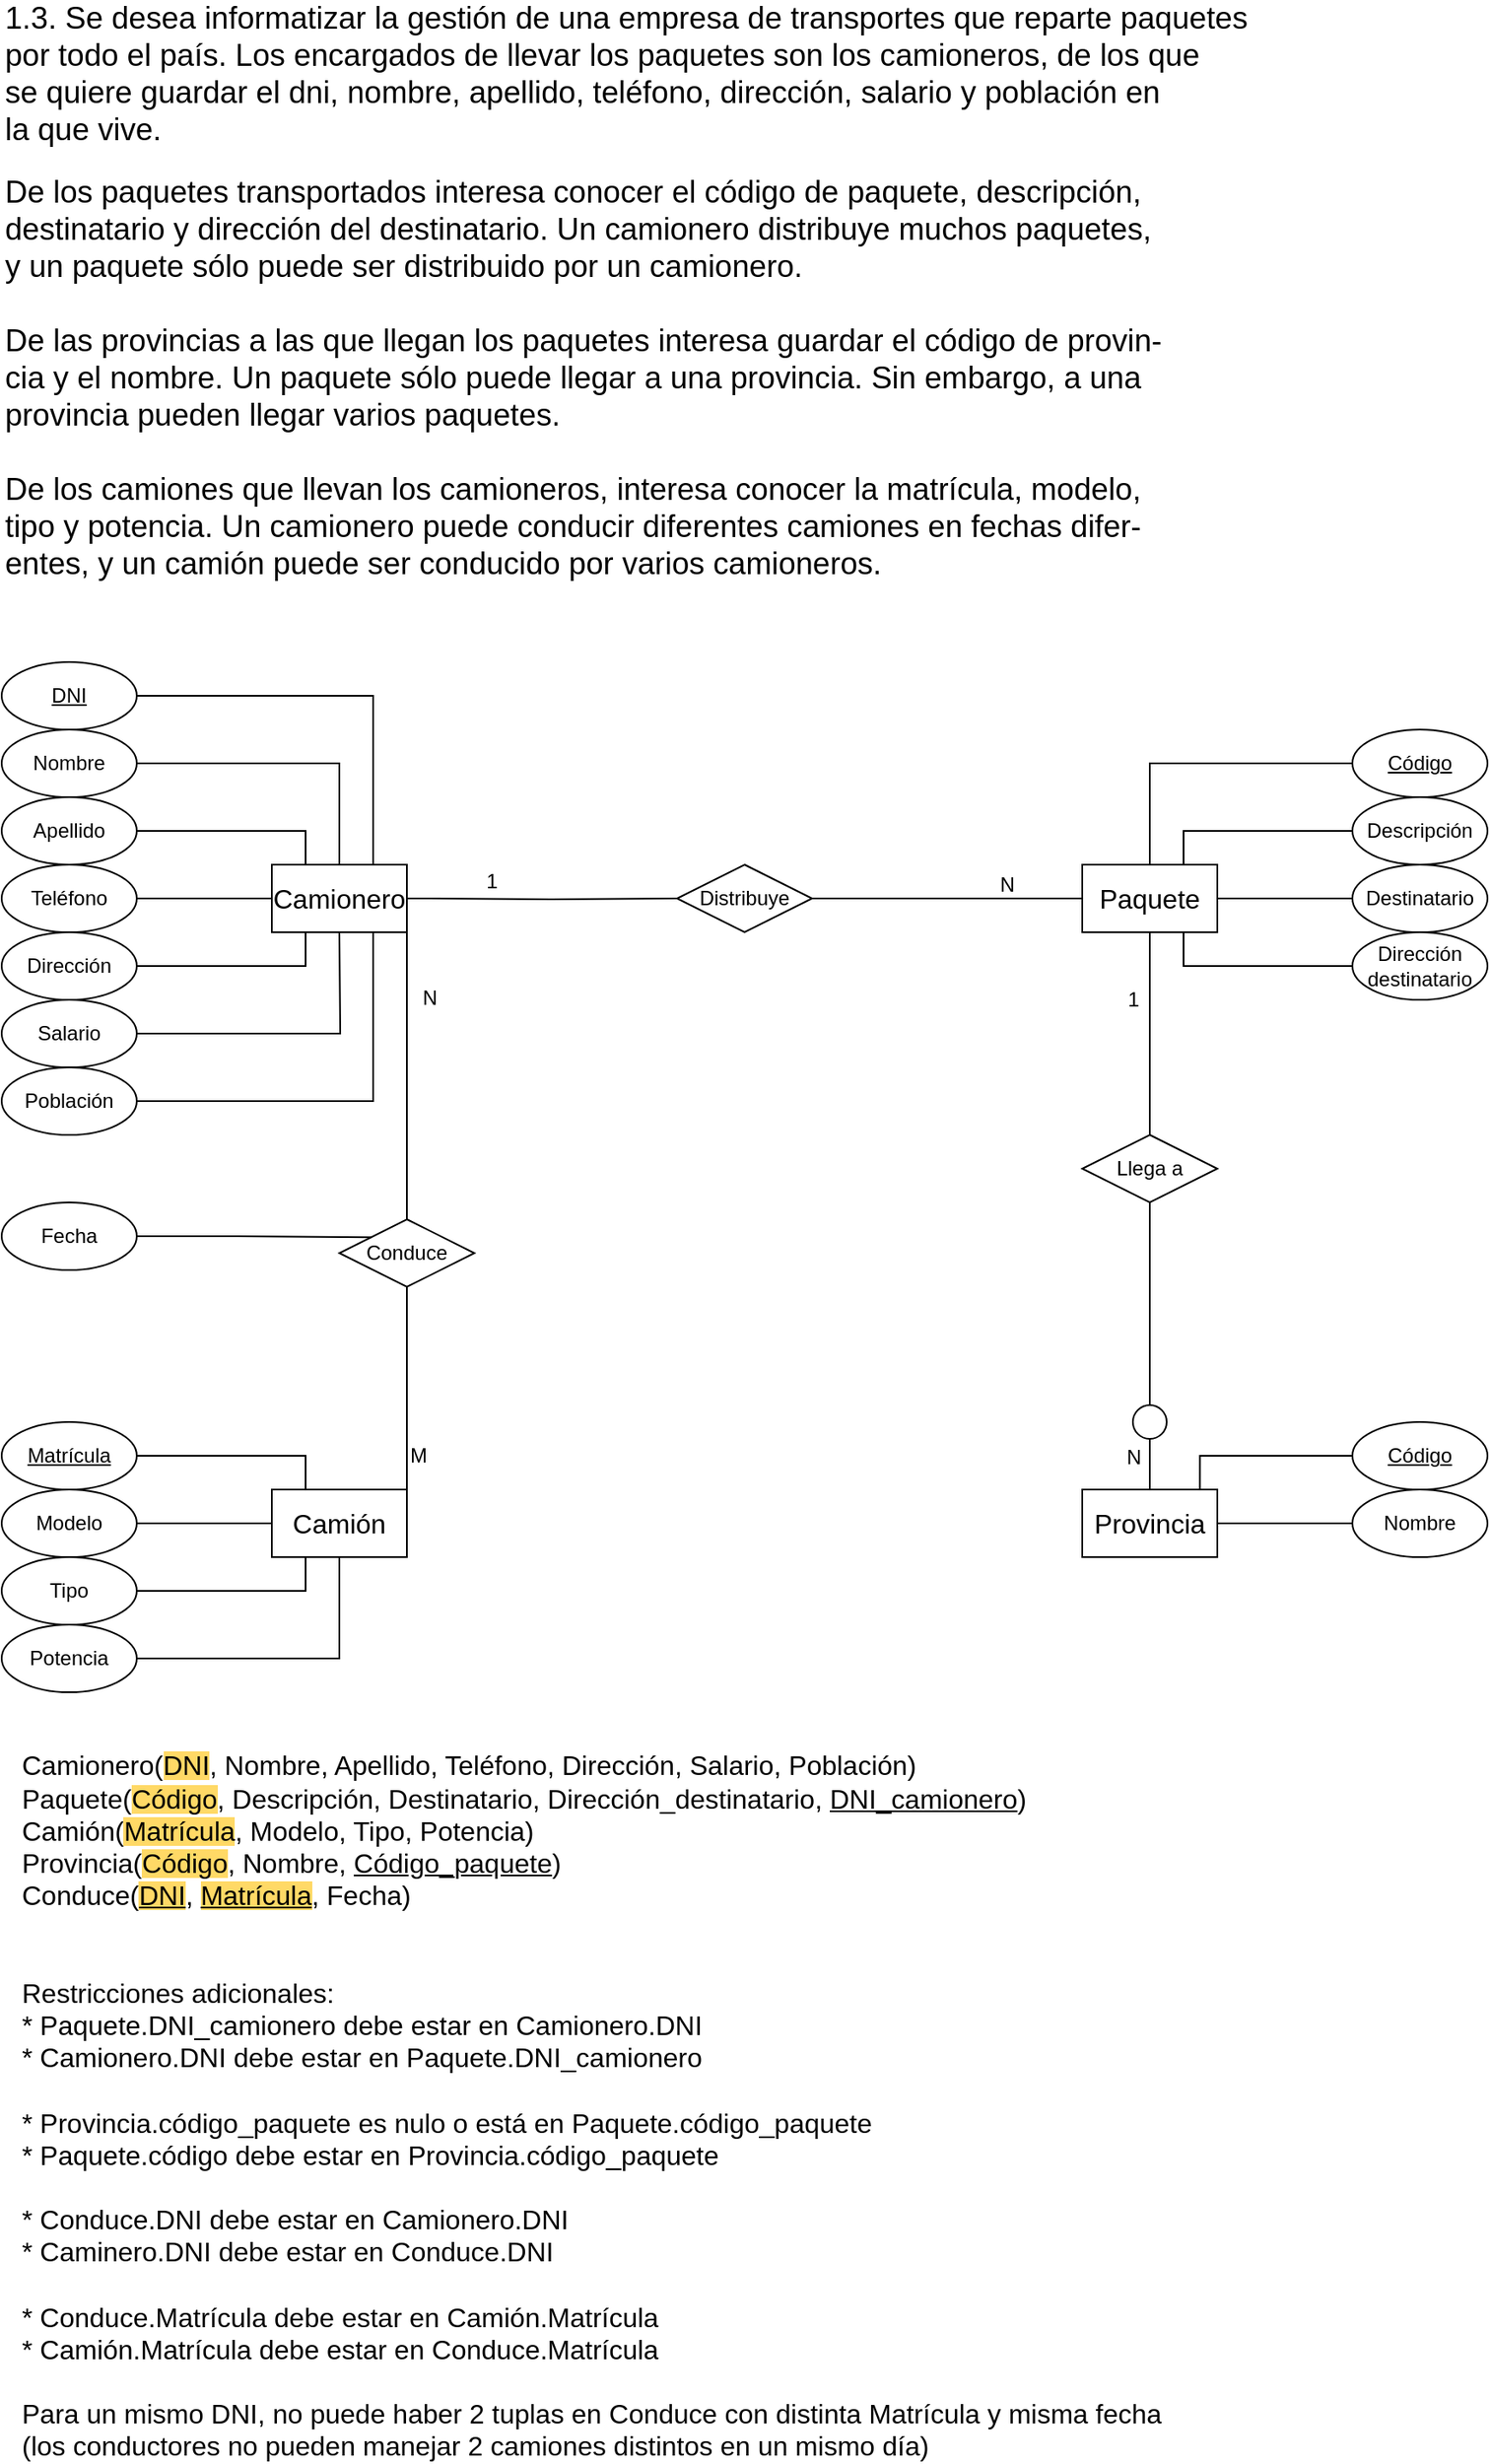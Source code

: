 <mxfile version="17.4.5" type="github">
  <diagram id="OEoAqQgyCho87mAHerYd" name="Page-1">
    <mxGraphModel dx="1663" dy="407" grid="1" gridSize="10" guides="1" tooltips="1" connect="1" arrows="1" fold="1" page="1" pageScale="1" pageWidth="850" pageHeight="1100" math="0" shadow="0">
      <root>
        <mxCell id="0" />
        <mxCell id="1" parent="0" />
        <mxCell id="uaStqOVcsycaUHKqPFSQ-1" value="&lt;div align=&quot;left&quot;&gt;&lt;span style=&quot;left: 136.86px ; top: 1065.74px ; font-size: 18.327px ; font-family: sans-serif ; transform: scalex(1.093)&quot; dir=&quot;ltr&quot;&gt;1.3.&lt;/span&gt;&lt;span style=&quot;left: 175.127px ; top: 1065.74px ; font-size: 18.327px ; font-family: sans-serif&quot; dir=&quot;ltr&quot;&gt; &lt;/span&gt;&lt;span style=&quot;left: 185.31px ; top: 1065.74px ; font-size: 18.327px ; font-family: sans-serif ; transform: scalex(0.994)&quot; dir=&quot;ltr&quot;&gt;Se desea informatizar la gestión de una empresa de transportes que reparte paquetes&lt;/span&gt;&lt;br&gt;&lt;span style=&quot;left: 185.31px ; top: 1092.3px ; font-size: 18.327px ; font-family: sans-serif ; transform: scalex(0.995)&quot; dir=&quot;ltr&quot;&gt;por todo el país. Los encargados de llevar los paquetes son los camioneros, de los que&lt;/span&gt;&lt;br&gt;&lt;span style=&quot;left: 185.31px ; top: 1118.86px ; font-size: 18.327px ; font-family: sans-serif ; transform: scalex(1.015)&quot; dir=&quot;ltr&quot;&gt;se quiere guardar el dni, nombre, apellido, teléfono, dirección, salario y población en&lt;/span&gt;&lt;br&gt;&lt;span style=&quot;left: 185.31px ; top: 1145.41px ; font-size: 18.327px ; font-family: sans-serif ; transform: scalex(0.997)&quot; dir=&quot;ltr&quot;&gt;la que vive.&lt;/span&gt;&lt;/div&gt;&lt;div align=&quot;left&quot;&gt;&lt;br&gt;&lt;span style=&quot;left: 185.31px ; top: 1171.97px ; font-size: 18.327px ; font-family: sans-serif ; transform: scalex(1.037)&quot; dir=&quot;ltr&quot;&gt;De los paquetes transportados interesa conocer el código de paquete, descripción,&lt;/span&gt;&lt;br&gt;&lt;span style=&quot;left: 185.31px ; top: 1198.52px ; font-size: 18.327px ; font-family: sans-serif ; transform: scalex(1.02)&quot; dir=&quot;ltr&quot;&gt;destinatario y dirección del destinatario. Un camionero distribuye muchos paquetes,&lt;/span&gt;&lt;br&gt;&lt;span style=&quot;left: 185.31px ; top: 1225.08px ; font-size: 18.327px ; font-family: sans-serif ; transform: scalex(1.011)&quot; dir=&quot;ltr&quot;&gt;y un paquete sólo puede ser distribuido por un camionero.&lt;/span&gt;&lt;br&gt;&lt;span style=&quot;left: 185.31px ; top: 1251.64px ; font-size: 18.327px ; font-family: sans-serif ; transform: scalex(1.02)&quot; dir=&quot;ltr&quot;&gt;&lt;br&gt;&lt;/span&gt;&lt;/div&gt;&lt;div align=&quot;left&quot;&gt;&lt;span style=&quot;left: 185.31px ; top: 1251.64px ; font-size: 18.327px ; font-family: sans-serif ; transform: scalex(1.02)&quot; dir=&quot;ltr&quot;&gt;De las provincias a las que llegan los paquetes interesa guardar el código de provin-&lt;/span&gt;&lt;br&gt;&lt;span style=&quot;left: 185.31px ; top: 1278.19px ; font-size: 18.327px ; font-family: sans-serif ; transform: scalex(1.038)&quot; dir=&quot;ltr&quot;&gt;cia y el nombre. Un paquete sólo puede llegar a una provincia. Sin embargo, a una&lt;/span&gt;&lt;br&gt;&lt;span style=&quot;left: 185.31px ; top: 1304.75px ; font-size: 18.327px ; font-family: sans-serif ; transform: scalex(1.012)&quot; dir=&quot;ltr&quot;&gt;provincia pueden llegar varios paquetes.&lt;/span&gt;&lt;br&gt;&lt;span style=&quot;left: 185.31px ; top: 1331.31px ; font-size: 18.327px ; font-family: sans-serif ; transform: scalex(1.039)&quot; dir=&quot;ltr&quot;&gt;&lt;br&gt;&lt;/span&gt;&lt;/div&gt;&lt;div align=&quot;left&quot;&gt;&lt;span style=&quot;left: 185.31px ; top: 1331.31px ; font-size: 18.327px ; font-family: sans-serif ; transform: scalex(1.039)&quot; dir=&quot;ltr&quot;&gt;De los camiones que llevan los camioneros, interesa conocer la matrícula, modelo,&lt;/span&gt;&lt;br&gt;&lt;span style=&quot;left: 185.31px ; top: 1357.86px ; font-size: 18.327px ; font-family: sans-serif ; transform: scalex(1.035)&quot; dir=&quot;ltr&quot;&gt;tipo y potencia. Un camionero puede conducir diferentes camiones en fechas difer-&lt;/span&gt;&lt;br&gt;&lt;span style=&quot;left: 185.31px ; top: 1384.42px ; font-size: 18.327px ; font-family: sans-serif ; transform: scalex(1.006)&quot; dir=&quot;ltr&quot;&gt;entes, y un camión puede ser conducido por varios camioneros.&lt;/span&gt;&lt;/div&gt;" style="text;html=1;align=left;verticalAlign=middle;resizable=0;points=[];autosize=1;strokeColor=none;fillColor=none;" parent="1" vertex="1">
          <mxGeometry x="-850" y="40" width="850" height="280" as="geometry" />
        </mxCell>
        <mxCell id="uaStqOVcsycaUHKqPFSQ-43" style="edgeStyle=orthogonalEdgeStyle;rounded=0;orthogonalLoop=1;jettySize=auto;html=1;entryX=0;entryY=0.5;entryDx=0;entryDy=0;endArrow=none;endFill=0;startArrow=none;" parent="1" target="uaStqOVcsycaUHKqPFSQ-42" edge="1">
          <mxGeometry relative="1" as="geometry">
            <mxPoint x="-600" y="540" as="sourcePoint" />
          </mxGeometry>
        </mxCell>
        <mxCell id="uaStqOVcsycaUHKqPFSQ-48" style="edgeStyle=orthogonalEdgeStyle;rounded=0;orthogonalLoop=1;jettySize=auto;html=1;endArrow=none;endFill=0;entryX=1;entryY=0;entryDx=0;entryDy=0;exitX=1;exitY=1;exitDx=0;exitDy=0;" parent="1" source="uaStqOVcsycaUHKqPFSQ-3" target="uaStqOVcsycaUHKqPFSQ-13" edge="1">
          <mxGeometry relative="1" as="geometry">
            <mxPoint x="-620" y="880" as="targetPoint" />
            <mxPoint x="-610" y="610.0" as="sourcePoint" />
            <Array as="points" />
          </mxGeometry>
        </mxCell>
        <mxCell id="uaStqOVcsycaUHKqPFSQ-3" value="Camionero" style="whiteSpace=wrap;html=1;fontSize=16;" parent="1" vertex="1">
          <mxGeometry x="-690" y="520" width="80" height="40" as="geometry" />
        </mxCell>
        <mxCell id="uaStqOVcsycaUHKqPFSQ-14" style="edgeStyle=orthogonalEdgeStyle;rounded=0;orthogonalLoop=1;jettySize=auto;html=1;entryX=0.5;entryY=0;entryDx=0;entryDy=0;endArrow=none;endFill=0;" parent="1" source="uaStqOVcsycaUHKqPFSQ-4" target="uaStqOVcsycaUHKqPFSQ-3" edge="1">
          <mxGeometry relative="1" as="geometry">
            <Array as="points">
              <mxPoint x="-630" y="420" />
              <mxPoint x="-630" y="520" />
            </Array>
          </mxGeometry>
        </mxCell>
        <mxCell id="uaStqOVcsycaUHKqPFSQ-4" value="&lt;u&gt;DNI&lt;/u&gt;" style="ellipse;whiteSpace=wrap;html=1;align=center;fontSize=12;" parent="1" vertex="1">
          <mxGeometry x="-850" y="400" width="80" height="40" as="geometry" />
        </mxCell>
        <mxCell id="uaStqOVcsycaUHKqPFSQ-15" style="edgeStyle=orthogonalEdgeStyle;rounded=0;orthogonalLoop=1;jettySize=auto;html=1;exitX=1;exitY=0.5;exitDx=0;exitDy=0;entryX=0.25;entryY=0;entryDx=0;entryDy=0;endArrow=none;endFill=0;" parent="1" source="uaStqOVcsycaUHKqPFSQ-5" target="uaStqOVcsycaUHKqPFSQ-3" edge="1">
          <mxGeometry relative="1" as="geometry">
            <Array as="points">
              <mxPoint x="-650" y="460" />
              <mxPoint x="-650" y="520" />
            </Array>
          </mxGeometry>
        </mxCell>
        <mxCell id="uaStqOVcsycaUHKqPFSQ-5" value="Nombre" style="ellipse;whiteSpace=wrap;html=1;align=center;fontSize=12;" parent="1" vertex="1">
          <mxGeometry x="-850" y="440" width="80" height="40" as="geometry" />
        </mxCell>
        <mxCell id="uaStqOVcsycaUHKqPFSQ-16" style="edgeStyle=orthogonalEdgeStyle;rounded=0;orthogonalLoop=1;jettySize=auto;html=1;exitX=1;exitY=0.5;exitDx=0;exitDy=0;entryX=0;entryY=0;entryDx=0;entryDy=0;endArrow=none;endFill=0;" parent="1" source="uaStqOVcsycaUHKqPFSQ-6" target="uaStqOVcsycaUHKqPFSQ-3" edge="1">
          <mxGeometry relative="1" as="geometry">
            <Array as="points">
              <mxPoint x="-670" y="500" />
              <mxPoint x="-670" y="520" />
            </Array>
          </mxGeometry>
        </mxCell>
        <mxCell id="uaStqOVcsycaUHKqPFSQ-6" value="Apellido" style="ellipse;whiteSpace=wrap;html=1;align=center;fontSize=12;" parent="1" vertex="1">
          <mxGeometry x="-850" y="480" width="80" height="40" as="geometry" />
        </mxCell>
        <mxCell id="uaStqOVcsycaUHKqPFSQ-17" style="edgeStyle=orthogonalEdgeStyle;rounded=0;orthogonalLoop=1;jettySize=auto;html=1;entryX=0;entryY=0.5;entryDx=0;entryDy=0;endArrow=none;endFill=0;" parent="1" source="uaStqOVcsycaUHKqPFSQ-7" target="uaStqOVcsycaUHKqPFSQ-3" edge="1">
          <mxGeometry relative="1" as="geometry" />
        </mxCell>
        <mxCell id="uaStqOVcsycaUHKqPFSQ-7" value="Teléfono" style="ellipse;whiteSpace=wrap;html=1;align=center;fontSize=12;" parent="1" vertex="1">
          <mxGeometry x="-850" y="520" width="80" height="40" as="geometry" />
        </mxCell>
        <mxCell id="uaStqOVcsycaUHKqPFSQ-18" style="edgeStyle=orthogonalEdgeStyle;rounded=0;orthogonalLoop=1;jettySize=auto;html=1;entryX=0.5;entryY=1;entryDx=0;entryDy=0;endArrow=none;endFill=0;" parent="1" source="uaStqOVcsycaUHKqPFSQ-8" target="uaStqOVcsycaUHKqPFSQ-3" edge="1">
          <mxGeometry relative="1" as="geometry">
            <Array as="points">
              <mxPoint x="-670" y="580" />
              <mxPoint x="-670" y="560" />
            </Array>
          </mxGeometry>
        </mxCell>
        <mxCell id="uaStqOVcsycaUHKqPFSQ-8" value="Dirección" style="ellipse;whiteSpace=wrap;html=1;align=center;fontSize=12;" parent="1" vertex="1">
          <mxGeometry x="-850" y="560" width="80" height="40" as="geometry" />
        </mxCell>
        <mxCell id="uaStqOVcsycaUHKqPFSQ-19" style="edgeStyle=orthogonalEdgeStyle;rounded=0;orthogonalLoop=1;jettySize=auto;html=1;endArrow=none;endFill=0;" parent="1" source="uaStqOVcsycaUHKqPFSQ-9" edge="1">
          <mxGeometry relative="1" as="geometry">
            <mxPoint x="-650" y="560" as="targetPoint" />
          </mxGeometry>
        </mxCell>
        <mxCell id="uaStqOVcsycaUHKqPFSQ-9" value="Salario" style="ellipse;whiteSpace=wrap;html=1;align=center;fontSize=12;" parent="1" vertex="1">
          <mxGeometry x="-850" y="600" width="80" height="40" as="geometry" />
        </mxCell>
        <mxCell id="uaStqOVcsycaUHKqPFSQ-20" style="edgeStyle=orthogonalEdgeStyle;rounded=0;orthogonalLoop=1;jettySize=auto;html=1;endArrow=none;endFill=0;entryX=0.75;entryY=1;entryDx=0;entryDy=0;" parent="1" source="uaStqOVcsycaUHKqPFSQ-10" target="uaStqOVcsycaUHKqPFSQ-3" edge="1">
          <mxGeometry relative="1" as="geometry">
            <mxPoint x="-650" y="560" as="targetPoint" />
          </mxGeometry>
        </mxCell>
        <mxCell id="uaStqOVcsycaUHKqPFSQ-10" value="Población" style="ellipse;whiteSpace=wrap;html=1;align=center;fontSize=12;" parent="1" vertex="1">
          <mxGeometry x="-850" y="640" width="80" height="40" as="geometry" />
        </mxCell>
        <mxCell id="uaStqOVcsycaUHKqPFSQ-11" value="Provincia" style="whiteSpace=wrap;html=1;fontSize=16;" parent="1" vertex="1">
          <mxGeometry x="-210" y="890" width="80" height="40" as="geometry" />
        </mxCell>
        <mxCell id="uaStqOVcsycaUHKqPFSQ-46" value="" style="edgeStyle=orthogonalEdgeStyle;rounded=0;orthogonalLoop=1;jettySize=auto;html=1;endArrow=none;endFill=0;" parent="1" source="uaStqOVcsycaUHKqPFSQ-12" target="uaStqOVcsycaUHKqPFSQ-45" edge="1">
          <mxGeometry relative="1" as="geometry" />
        </mxCell>
        <mxCell id="uaStqOVcsycaUHKqPFSQ-12" value="Paquete" style="whiteSpace=wrap;html=1;fontSize=16;" parent="1" vertex="1">
          <mxGeometry x="-210" y="520" width="80" height="40" as="geometry" />
        </mxCell>
        <mxCell id="uaStqOVcsycaUHKqPFSQ-13" value="Camión" style="whiteSpace=wrap;html=1;fontSize=16;" parent="1" vertex="1">
          <mxGeometry x="-690" y="890" width="80" height="40" as="geometry" />
        </mxCell>
        <mxCell id="uaStqOVcsycaUHKqPFSQ-25" style="edgeStyle=orthogonalEdgeStyle;rounded=0;orthogonalLoop=1;jettySize=auto;html=1;entryX=0.25;entryY=0;entryDx=0;entryDy=0;endArrow=none;endFill=0;" parent="1" source="uaStqOVcsycaUHKqPFSQ-21" target="uaStqOVcsycaUHKqPFSQ-12" edge="1">
          <mxGeometry relative="1" as="geometry">
            <Array as="points">
              <mxPoint x="-170" y="460" />
              <mxPoint x="-170" y="520" />
            </Array>
          </mxGeometry>
        </mxCell>
        <mxCell id="uaStqOVcsycaUHKqPFSQ-21" value="&lt;u&gt;Código&lt;/u&gt;" style="ellipse;whiteSpace=wrap;html=1;align=center;fontSize=12;" parent="1" vertex="1">
          <mxGeometry x="-50" y="440" width="80" height="40" as="geometry" />
        </mxCell>
        <mxCell id="uaStqOVcsycaUHKqPFSQ-26" style="edgeStyle=orthogonalEdgeStyle;rounded=0;orthogonalLoop=1;jettySize=auto;html=1;entryX=0.5;entryY=0;entryDx=0;entryDy=0;endArrow=none;endFill=0;" parent="1" source="uaStqOVcsycaUHKqPFSQ-22" target="uaStqOVcsycaUHKqPFSQ-12" edge="1">
          <mxGeometry relative="1" as="geometry">
            <Array as="points">
              <mxPoint x="-150" y="500" />
              <mxPoint x="-150" y="520" />
            </Array>
          </mxGeometry>
        </mxCell>
        <mxCell id="uaStqOVcsycaUHKqPFSQ-22" value="Descripción" style="ellipse;whiteSpace=wrap;html=1;align=center;fontSize=12;" parent="1" vertex="1">
          <mxGeometry x="-50" y="480" width="80" height="40" as="geometry" />
        </mxCell>
        <mxCell id="uaStqOVcsycaUHKqPFSQ-27" style="edgeStyle=orthogonalEdgeStyle;rounded=0;orthogonalLoop=1;jettySize=auto;html=1;endArrow=none;endFill=0;" parent="1" source="uaStqOVcsycaUHKqPFSQ-23" target="uaStqOVcsycaUHKqPFSQ-12" edge="1">
          <mxGeometry relative="1" as="geometry" />
        </mxCell>
        <mxCell id="uaStqOVcsycaUHKqPFSQ-23" value="Destinatario" style="ellipse;whiteSpace=wrap;html=1;align=center;fontSize=12;" parent="1" vertex="1">
          <mxGeometry x="-50" y="520" width="80" height="40" as="geometry" />
        </mxCell>
        <mxCell id="uaStqOVcsycaUHKqPFSQ-28" style="edgeStyle=orthogonalEdgeStyle;rounded=0;orthogonalLoop=1;jettySize=auto;html=1;entryX=0.75;entryY=1;entryDx=0;entryDy=0;endArrow=none;endFill=0;" parent="1" source="uaStqOVcsycaUHKqPFSQ-24" target="uaStqOVcsycaUHKqPFSQ-12" edge="1">
          <mxGeometry relative="1" as="geometry" />
        </mxCell>
        <mxCell id="uaStqOVcsycaUHKqPFSQ-24" value="Dirección destinatario" style="ellipse;whiteSpace=wrap;html=1;align=center;fontSize=12;" parent="1" vertex="1">
          <mxGeometry x="-50" y="560" width="80" height="40" as="geometry" />
        </mxCell>
        <mxCell id="uaStqOVcsycaUHKqPFSQ-32" style="edgeStyle=orthogonalEdgeStyle;rounded=0;orthogonalLoop=1;jettySize=auto;html=1;endArrow=none;endFill=0;" parent="1" source="uaStqOVcsycaUHKqPFSQ-29" target="uaStqOVcsycaUHKqPFSQ-11" edge="1">
          <mxGeometry relative="1" as="geometry" />
        </mxCell>
        <mxCell id="uaStqOVcsycaUHKqPFSQ-29" value="Nombre" style="ellipse;whiteSpace=wrap;html=1;align=center;fontSize=12;" parent="1" vertex="1">
          <mxGeometry x="-50" y="890" width="80" height="40" as="geometry" />
        </mxCell>
        <mxCell id="uaStqOVcsycaUHKqPFSQ-31" style="edgeStyle=orthogonalEdgeStyle;rounded=0;orthogonalLoop=1;jettySize=auto;html=1;entryX=0.871;entryY=-0.008;entryDx=0;entryDy=0;entryPerimeter=0;endArrow=none;endFill=0;" parent="1" source="uaStqOVcsycaUHKqPFSQ-30" target="uaStqOVcsycaUHKqPFSQ-11" edge="1">
          <mxGeometry relative="1" as="geometry" />
        </mxCell>
        <mxCell id="uaStqOVcsycaUHKqPFSQ-30" value="&lt;u&gt;Código&lt;/u&gt;" style="ellipse;whiteSpace=wrap;html=1;align=center;fontSize=12;" parent="1" vertex="1">
          <mxGeometry x="-50" y="850" width="80" height="40" as="geometry" />
        </mxCell>
        <mxCell id="uaStqOVcsycaUHKqPFSQ-38" style="edgeStyle=orthogonalEdgeStyle;rounded=0;orthogonalLoop=1;jettySize=auto;html=1;entryX=0.25;entryY=0;entryDx=0;entryDy=0;endArrow=none;endFill=0;" parent="1" source="uaStqOVcsycaUHKqPFSQ-33" target="uaStqOVcsycaUHKqPFSQ-13" edge="1">
          <mxGeometry relative="1" as="geometry" />
        </mxCell>
        <mxCell id="uaStqOVcsycaUHKqPFSQ-33" value="&lt;u&gt;Matrícula&lt;/u&gt;" style="ellipse;whiteSpace=wrap;html=1;align=center;fontSize=12;" parent="1" vertex="1">
          <mxGeometry x="-850" y="850" width="80" height="40" as="geometry" />
        </mxCell>
        <mxCell id="uaStqOVcsycaUHKqPFSQ-39" style="edgeStyle=orthogonalEdgeStyle;rounded=0;orthogonalLoop=1;jettySize=auto;html=1;endArrow=none;endFill=0;" parent="1" source="uaStqOVcsycaUHKqPFSQ-34" target="uaStqOVcsycaUHKqPFSQ-13" edge="1">
          <mxGeometry relative="1" as="geometry" />
        </mxCell>
        <mxCell id="uaStqOVcsycaUHKqPFSQ-34" value="Modelo" style="ellipse;whiteSpace=wrap;html=1;align=center;fontSize=12;" parent="1" vertex="1">
          <mxGeometry x="-850" y="890" width="80" height="40" as="geometry" />
        </mxCell>
        <mxCell id="uaStqOVcsycaUHKqPFSQ-40" style="edgeStyle=orthogonalEdgeStyle;rounded=0;orthogonalLoop=1;jettySize=auto;html=1;entryX=0.25;entryY=1;entryDx=0;entryDy=0;endArrow=none;endFill=0;" parent="1" source="uaStqOVcsycaUHKqPFSQ-35" target="uaStqOVcsycaUHKqPFSQ-13" edge="1">
          <mxGeometry relative="1" as="geometry" />
        </mxCell>
        <mxCell id="uaStqOVcsycaUHKqPFSQ-35" value="Tipo" style="ellipse;whiteSpace=wrap;html=1;align=center;fontSize=12;" parent="1" vertex="1">
          <mxGeometry x="-850" y="930" width="80" height="40" as="geometry" />
        </mxCell>
        <mxCell id="uaStqOVcsycaUHKqPFSQ-41" style="edgeStyle=orthogonalEdgeStyle;rounded=0;orthogonalLoop=1;jettySize=auto;html=1;entryX=0.5;entryY=1;entryDx=0;entryDy=0;endArrow=none;endFill=0;" parent="1" source="uaStqOVcsycaUHKqPFSQ-36" target="uaStqOVcsycaUHKqPFSQ-13" edge="1">
          <mxGeometry relative="1" as="geometry" />
        </mxCell>
        <mxCell id="uaStqOVcsycaUHKqPFSQ-36" value="Potencia" style="ellipse;whiteSpace=wrap;html=1;align=center;fontSize=12;" parent="1" vertex="1">
          <mxGeometry x="-850" y="970" width="80" height="40" as="geometry" />
        </mxCell>
        <mxCell id="uaStqOVcsycaUHKqPFSQ-44" style="edgeStyle=orthogonalEdgeStyle;rounded=0;orthogonalLoop=1;jettySize=auto;html=1;entryX=0;entryY=0.5;entryDx=0;entryDy=0;endArrow=none;endFill=0;" parent="1" source="uaStqOVcsycaUHKqPFSQ-42" target="uaStqOVcsycaUHKqPFSQ-12" edge="1">
          <mxGeometry relative="1" as="geometry" />
        </mxCell>
        <mxCell id="uaStqOVcsycaUHKqPFSQ-42" value="Distribuye" style="shape=rhombus;perimeter=rhombusPerimeter;whiteSpace=wrap;html=1;align=center;fontSize=12;" parent="1" vertex="1">
          <mxGeometry x="-450" y="520" width="80" height="40" as="geometry" />
        </mxCell>
        <mxCell id="uaStqOVcsycaUHKqPFSQ-47" style="edgeStyle=orthogonalEdgeStyle;rounded=0;orthogonalLoop=1;jettySize=auto;html=1;endArrow=none;endFill=0;exitX=0.5;exitY=1;exitDx=0;exitDy=0;startArrow=none;" parent="1" source="uaStqOVcsycaUHKqPFSQ-66" target="uaStqOVcsycaUHKqPFSQ-11" edge="1">
          <mxGeometry relative="1" as="geometry">
            <mxPoint x="-170" y="770.0" as="sourcePoint" />
          </mxGeometry>
        </mxCell>
        <mxCell id="uaStqOVcsycaUHKqPFSQ-45" value="Llega a" style="shape=rhombus;perimeter=rhombusPerimeter;whiteSpace=wrap;html=1;align=center;fontSize=12;" parent="1" vertex="1">
          <mxGeometry x="-210" y="680" width="80" height="40" as="geometry" />
        </mxCell>
        <mxCell id="uaStqOVcsycaUHKqPFSQ-49" value="Conduce" style="shape=rhombus;perimeter=rhombusPerimeter;whiteSpace=wrap;html=1;align=center;fontSize=12;" parent="1" vertex="1">
          <mxGeometry x="-650" y="730" width="80" height="40" as="geometry" />
        </mxCell>
        <mxCell id="uaStqOVcsycaUHKqPFSQ-50" value="N" style="resizable=0;html=1;align=right;verticalAlign=bottom;fontSize=12;" parent="1" connectable="0" vertex="1">
          <mxGeometry x="1" relative="1" as="geometry">
            <mxPoint x="-592" y="607" as="offset" />
          </mxGeometry>
        </mxCell>
        <mxCell id="uaStqOVcsycaUHKqPFSQ-51" value="M" style="resizable=0;html=1;align=left;verticalAlign=bottom;fontSize=12;" parent="1" connectable="0" vertex="1">
          <mxGeometry x="-1" relative="1" as="geometry">
            <mxPoint x="-610" y="878" as="offset" />
          </mxGeometry>
        </mxCell>
        <mxCell id="uaStqOVcsycaUHKqPFSQ-52" value="1" style="text;html=1;align=center;verticalAlign=middle;resizable=0;points=[];autosize=1;strokeColor=none;fillColor=none;fontSize=12;" parent="1" vertex="1">
          <mxGeometry x="-570" y="520" width="20" height="20" as="geometry" />
        </mxCell>
        <mxCell id="uaStqOVcsycaUHKqPFSQ-53" value="N" style="resizable=0;html=1;align=right;verticalAlign=bottom;fontSize=12;" parent="1" connectable="0" vertex="1">
          <mxGeometry x="1" relative="1" as="geometry">
            <mxPoint x="-250" y="540" as="offset" />
          </mxGeometry>
        </mxCell>
        <mxCell id="uaStqOVcsycaUHKqPFSQ-54" value="1" style="text;html=1;align=center;verticalAlign=middle;resizable=0;points=[];autosize=1;strokeColor=none;fillColor=none;fontSize=12;" parent="1" vertex="1">
          <mxGeometry x="-190" y="590" width="20" height="20" as="geometry" />
        </mxCell>
        <mxCell id="uaStqOVcsycaUHKqPFSQ-55" value="N" style="resizable=0;html=1;align=right;verticalAlign=bottom;fontSize=12;" parent="1" connectable="0" vertex="1">
          <mxGeometry x="1" relative="1" as="geometry">
            <mxPoint x="-175" y="879" as="offset" />
          </mxGeometry>
        </mxCell>
        <mxCell id="uaStqOVcsycaUHKqPFSQ-59" style="edgeStyle=orthogonalEdgeStyle;rounded=0;orthogonalLoop=1;jettySize=auto;html=1;entryX=0.238;entryY=0.266;entryDx=0;entryDy=0;entryPerimeter=0;endArrow=none;endFill=0;" parent="1" source="uaStqOVcsycaUHKqPFSQ-58" target="uaStqOVcsycaUHKqPFSQ-49" edge="1">
          <mxGeometry relative="1" as="geometry" />
        </mxCell>
        <mxCell id="uaStqOVcsycaUHKqPFSQ-58" value="Fecha" style="ellipse;whiteSpace=wrap;html=1;align=center;fontSize=12;" parent="1" vertex="1">
          <mxGeometry x="-850" y="720" width="80" height="40" as="geometry" />
        </mxCell>
        <mxCell id="uaStqOVcsycaUHKqPFSQ-60" value="&lt;div style=&quot;font-size: 16px&quot; align=&quot;left&quot;&gt;&lt;font style=&quot;font-size: 16px&quot;&gt;Camionero(&lt;span style=&quot;background-color: rgb(255 , 217 , 102)&quot;&gt;DNI&lt;/span&gt;, Nombre, Apellido, Teléfono, Dirección, Salario, Población)&lt;/font&gt;&lt;/div&gt;&lt;div style=&quot;font-size: 16px&quot; align=&quot;left&quot;&gt;&lt;font style=&quot;font-size: 16px&quot;&gt;Paquete(&lt;span style=&quot;background-color: rgb(255 , 217 , 102)&quot;&gt;Código&lt;/span&gt;, Descripción, Destinatario, Dirección_destinatario, &lt;u&gt;DNI_camionero&lt;/u&gt;)&lt;/font&gt;&lt;/div&gt;&lt;div style=&quot;font-size: 16px&quot; align=&quot;left&quot;&gt;&lt;font style=&quot;font-size: 16px&quot;&gt;Camión(&lt;span style=&quot;background-color: rgb(255 , 217 , 102)&quot;&gt;Matrícula&lt;/span&gt;, Modelo, Tipo, Potencia)&lt;/font&gt;&lt;/div&gt;&lt;div style=&quot;font-size: 16px&quot; align=&quot;left&quot;&gt;&lt;font style=&quot;font-size: 16px&quot;&gt;Provincia(&lt;span style=&quot;background-color: rgb(255 , 217 , 102)&quot;&gt;Código&lt;/span&gt;, Nombre, &lt;u&gt;Código_paquete&lt;/u&gt;)&lt;/font&gt;&lt;font style=&quot;font-size: 16px&quot;&gt;&lt;br&gt;&lt;/font&gt;&lt;/div&gt;&lt;div style=&quot;font-size: 16px&quot; align=&quot;left&quot;&gt;&lt;font style=&quot;font-size: 16px&quot;&gt;Conduce(&lt;span style=&quot;background-color: rgb(255 , 217 , 102)&quot;&gt;&lt;u&gt;DNI&lt;/u&gt;&lt;/span&gt;, &lt;span style=&quot;background-color: rgb(255 , 217 , 102)&quot;&gt;&lt;u&gt;Matrícula&lt;/u&gt;&lt;/span&gt;, Fecha)&lt;br&gt;&lt;/font&gt;&lt;/div&gt;&lt;div style=&quot;font-size: 16px&quot; align=&quot;left&quot;&gt;&lt;font style=&quot;font-size: 16px&quot;&gt;&lt;br&gt;&lt;/font&gt;&lt;/div&gt;&lt;div style=&quot;font-size: 16px&quot; align=&quot;left&quot;&gt;&lt;font style=&quot;font-size: 16px&quot;&gt;&lt;br&gt;&lt;/font&gt;&lt;/div&gt;&lt;div style=&quot;font-size: 16px&quot; align=&quot;left&quot;&gt;&lt;font style=&quot;font-size: 16px&quot;&gt;Restricciones adicionales:&lt;br&gt;&lt;/font&gt;&lt;/div&gt;&lt;div style=&quot;font-size: 16px&quot; align=&quot;left&quot;&gt;&lt;font style=&quot;font-size: 16px&quot;&gt;* Paquete.DNI_camionero debe estar en Camionero.DNI&lt;/font&gt;&lt;/div&gt;&lt;div style=&quot;font-size: 16px&quot; align=&quot;left&quot;&gt;&lt;font style=&quot;font-size: 16px&quot;&gt;* Camionero.DNI debe estar en Paquete.DNI_camionero&lt;br&gt;&lt;/font&gt;&lt;/div&gt;&lt;div style=&quot;font-size: 16px&quot; align=&quot;left&quot;&gt;&lt;font style=&quot;font-size: 16px&quot;&gt;&lt;br&gt;&lt;/font&gt;&lt;/div&gt;&lt;div style=&quot;font-size: 16px&quot; align=&quot;left&quot;&gt;&lt;font style=&quot;font-size: 16px&quot;&gt;* Provincia.código_paquete es nulo o está en Paquete.código_paquete&lt;br&gt;&lt;/font&gt;&lt;/div&gt;&lt;div style=&quot;font-size: 16px&quot; align=&quot;left&quot;&gt;&lt;font style=&quot;font-size: 16px&quot;&gt;* Paquete.código debe estar en Provincia.código_paquete&lt;/font&gt;&lt;/div&gt;&lt;div style=&quot;font-size: 16px&quot; align=&quot;left&quot;&gt;&lt;font style=&quot;font-size: 16px&quot;&gt;&lt;br&gt;&lt;/font&gt;&lt;/div&gt;&lt;div style=&quot;font-size: 16px&quot; align=&quot;left&quot;&gt;&lt;font style=&quot;font-size: 16px&quot;&gt;* Conduce.DNI debe estar en Camionero.DNI&lt;/font&gt;&lt;/div&gt;&lt;div style=&quot;font-size: 16px&quot; align=&quot;left&quot;&gt;&lt;font style=&quot;font-size: 16px&quot;&gt;* Caminero.DNI debe estar en Conduce.DNI&lt;/font&gt;&lt;/div&gt;&lt;div style=&quot;font-size: 16px&quot; align=&quot;left&quot;&gt;&lt;font style=&quot;font-size: 16px&quot;&gt;&lt;br&gt;&lt;/font&gt;&lt;/div&gt;&lt;div style=&quot;font-size: 16px&quot; align=&quot;left&quot;&gt;&lt;font style=&quot;font-size: 16px&quot;&gt;* Conduce.Matrícula debe estar en Camión.Matrícula&lt;br&gt;&lt;/font&gt;&lt;/div&gt;&lt;div style=&quot;font-size: 16px&quot; align=&quot;left&quot;&gt;&lt;font style=&quot;font-size: 16px&quot;&gt;* Camión.Matrícula debe estar en Conduce.Matrícula&lt;br&gt;&lt;/font&gt;&lt;/div&gt;&lt;div style=&quot;font-size: 16px&quot; align=&quot;left&quot;&gt;&lt;font style=&quot;font-size: 16px&quot;&gt;&lt;br&gt;&lt;/font&gt;&lt;/div&gt;&lt;div style=&quot;font-size: 16px&quot; align=&quot;left&quot;&gt;&lt;font style=&quot;font-size: 16px&quot;&gt;Para un mismo DNI, no puede haber 2 tuplas en Conduce con distinta Matrícula y misma fecha&lt;/font&gt;&lt;/div&gt;&lt;div style=&quot;font-size: 16px&quot; align=&quot;left&quot;&gt;&lt;font style=&quot;font-size: 16px&quot;&gt;(los conductores no pueden manejar 2 camiones distintos en un mismo día)&lt;br&gt;&lt;/font&gt;&lt;/div&gt;" style="text;html=1;align=left;verticalAlign=middle;resizable=0;points=[];autosize=1;strokeColor=none;fillColor=none;" parent="1" vertex="1">
          <mxGeometry x="-840" y="1100" width="690" height="310" as="geometry" />
        </mxCell>
        <mxCell id="uaStqOVcsycaUHKqPFSQ-66" value="" style="ellipse;whiteSpace=wrap;html=1;fontSize=16;labelBackgroundColor=#FFD966;" parent="1" vertex="1">
          <mxGeometry x="-180" y="840" width="20" height="20" as="geometry" />
        </mxCell>
        <mxCell id="uaStqOVcsycaUHKqPFSQ-67" value="" style="edgeStyle=orthogonalEdgeStyle;rounded=0;orthogonalLoop=1;jettySize=auto;html=1;endArrow=none;endFill=0;exitX=0.5;exitY=1;exitDx=0;exitDy=0;" parent="1" source="uaStqOVcsycaUHKqPFSQ-45" target="uaStqOVcsycaUHKqPFSQ-66" edge="1">
          <mxGeometry relative="1" as="geometry">
            <mxPoint x="-170" y="720" as="sourcePoint" />
            <mxPoint x="-170" y="890" as="targetPoint" />
          </mxGeometry>
        </mxCell>
        <mxCell id="uaStqOVcsycaUHKqPFSQ-69" value="" style="edgeStyle=orthogonalEdgeStyle;rounded=0;orthogonalLoop=1;jettySize=auto;html=1;entryX=0;entryY=0.5;entryDx=0;entryDy=0;endArrow=none;endFill=0;" parent="1" source="uaStqOVcsycaUHKqPFSQ-3" edge="1">
          <mxGeometry relative="1" as="geometry">
            <mxPoint x="-610" y="540" as="sourcePoint" />
            <mxPoint x="-590.0" y="540" as="targetPoint" />
          </mxGeometry>
        </mxCell>
      </root>
    </mxGraphModel>
  </diagram>
</mxfile>
